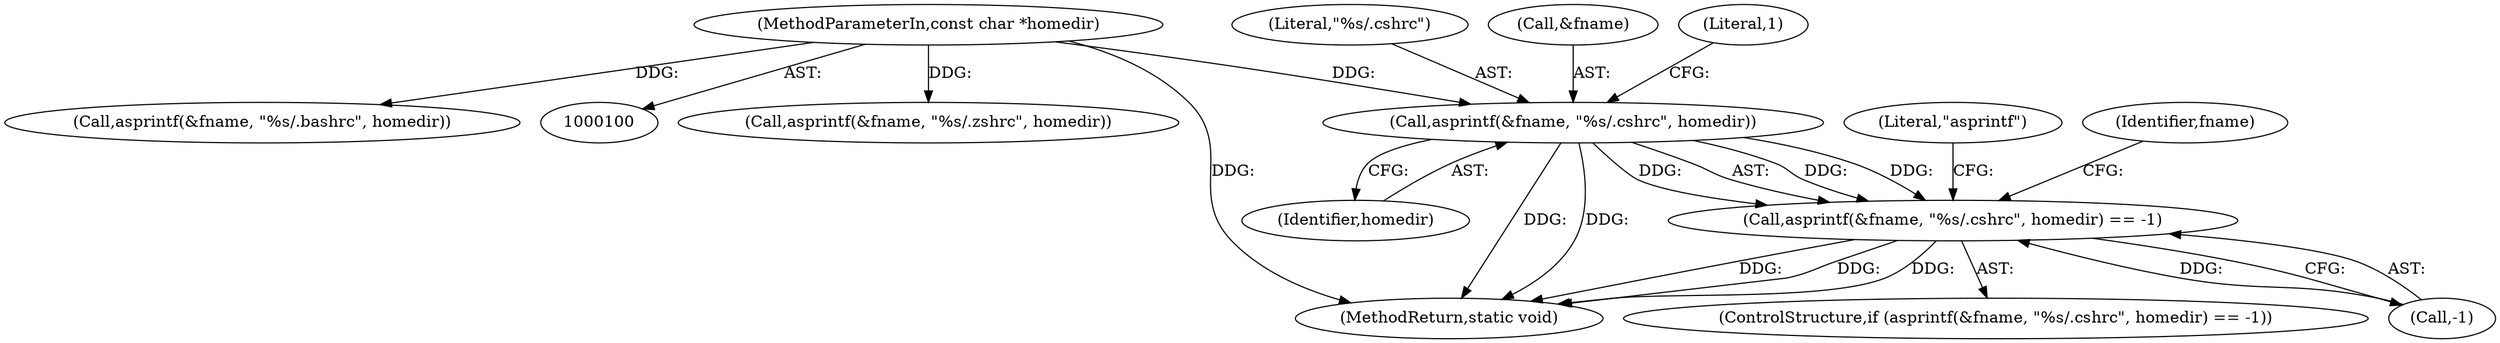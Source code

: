 digraph "0_firejail_b8a4ff9775318ca5e679183884a6a63f3da8f863_1@API" {
"1000189" [label="(Call,asprintf(&fname, \"%s/.cshrc\", homedir))"];
"1000101" [label="(MethodParameterIn,const char *homedir)"];
"1000188" [label="(Call,asprintf(&fname, \"%s/.cshrc\", homedir) == -1)"];
"1000197" [label="(Literal,\"asprintf\")"];
"1000192" [label="(Literal,\"%s/.cshrc\")"];
"1000188" [label="(Call,asprintf(&fname, \"%s/.cshrc\", homedir) == -1)"];
"1000187" [label="(ControlStructure,if (asprintf(&fname, \"%s/.cshrc\", homedir) == -1))"];
"1000189" [label="(Call,asprintf(&fname, \"%s/.cshrc\", homedir))"];
"1000128" [label="(Call,asprintf(&fname, \"%s/.zshrc\", homedir))"];
"1000190" [label="(Call,&fname)"];
"1000194" [label="(Call,-1)"];
"1000193" [label="(Identifier,homedir)"];
"1000101" [label="(MethodParameterIn,const char *homedir)"];
"1000202" [label="(Identifier,fname)"];
"1000275" [label="(MethodReturn,static void)"];
"1000239" [label="(Call,asprintf(&fname, \"%s/.bashrc\", homedir))"];
"1000195" [label="(Literal,1)"];
"1000189" -> "1000188"  [label="AST: "];
"1000189" -> "1000193"  [label="CFG: "];
"1000190" -> "1000189"  [label="AST: "];
"1000192" -> "1000189"  [label="AST: "];
"1000193" -> "1000189"  [label="AST: "];
"1000195" -> "1000189"  [label="CFG: "];
"1000189" -> "1000275"  [label="DDG: "];
"1000189" -> "1000275"  [label="DDG: "];
"1000189" -> "1000188"  [label="DDG: "];
"1000189" -> "1000188"  [label="DDG: "];
"1000189" -> "1000188"  [label="DDG: "];
"1000101" -> "1000189"  [label="DDG: "];
"1000101" -> "1000100"  [label="AST: "];
"1000101" -> "1000275"  [label="DDG: "];
"1000101" -> "1000128"  [label="DDG: "];
"1000101" -> "1000239"  [label="DDG: "];
"1000188" -> "1000187"  [label="AST: "];
"1000188" -> "1000194"  [label="CFG: "];
"1000194" -> "1000188"  [label="AST: "];
"1000197" -> "1000188"  [label="CFG: "];
"1000202" -> "1000188"  [label="CFG: "];
"1000188" -> "1000275"  [label="DDG: "];
"1000188" -> "1000275"  [label="DDG: "];
"1000188" -> "1000275"  [label="DDG: "];
"1000194" -> "1000188"  [label="DDG: "];
}
